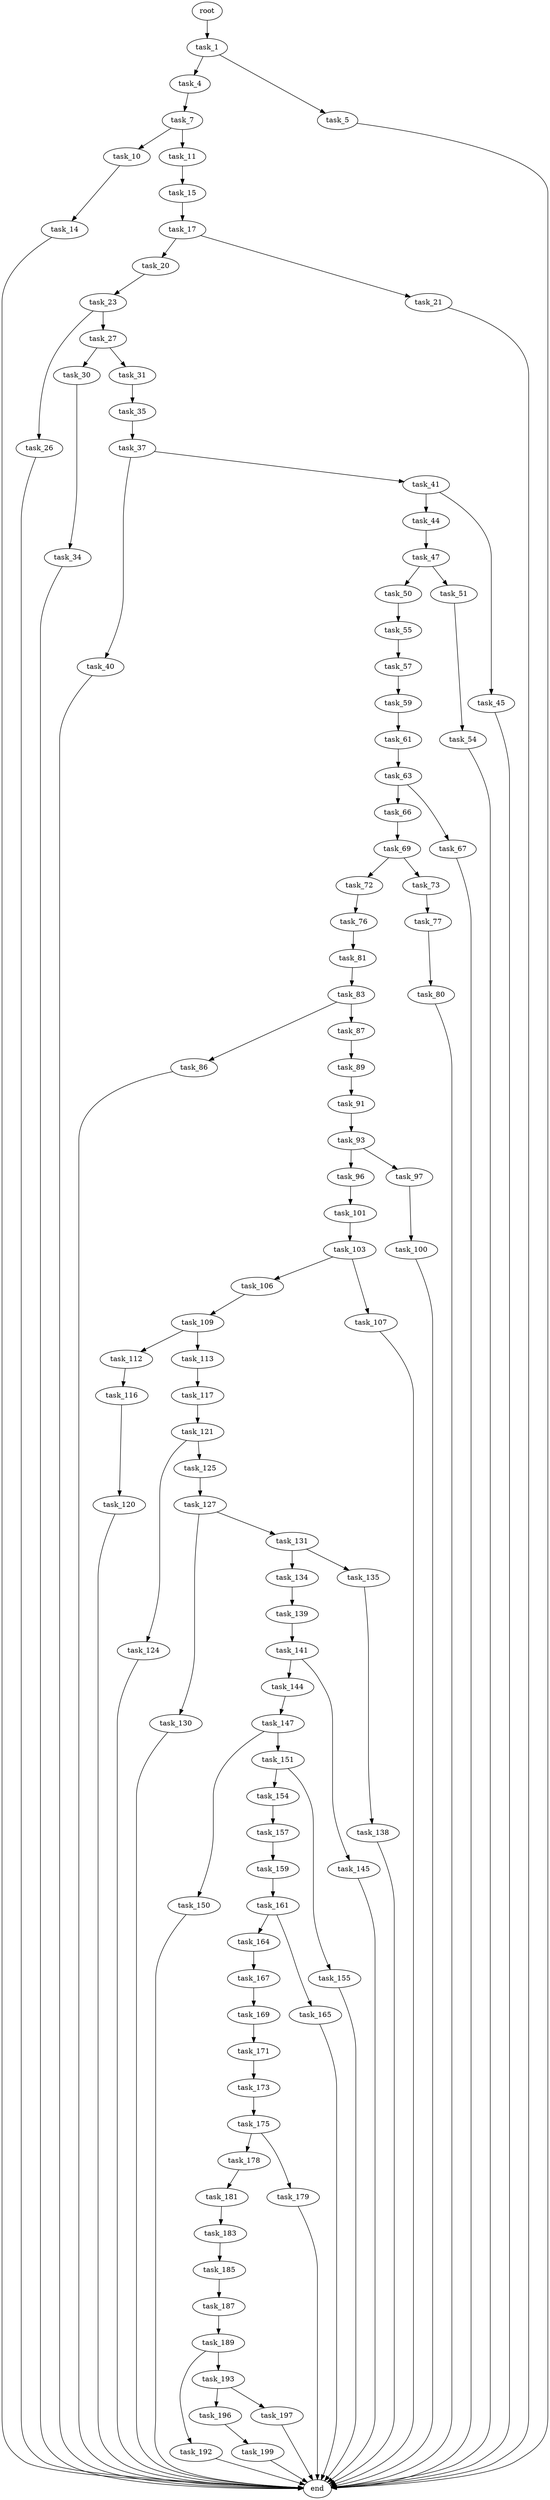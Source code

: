 digraph G {
  root [size="0.000000"];
  task_1 [size="231928233984.000000"];
  task_4 [size="314724803164.000000"];
  task_5 [size="549755813888.000000"];
  task_7 [size="17485413416.000000"];
  end [size="0.000000"];
  task_10 [size="8589934592.000000"];
  task_11 [size="753867574200.000000"];
  task_14 [size="2459950243.000000"];
  task_15 [size="549755813888.000000"];
  task_17 [size="36756990086.000000"];
  task_20 [size="9315193564.000000"];
  task_21 [size="465450223524.000000"];
  task_23 [size="782757789696.000000"];
  task_26 [size="349407094362.000000"];
  task_27 [size="17006442101.000000"];
  task_30 [size="231928233984.000000"];
  task_31 [size="48006127131.000000"];
  task_34 [size="357330894418.000000"];
  task_35 [size="1073741824000.000000"];
  task_37 [size="8589934592.000000"];
  task_40 [size="368293445632.000000"];
  task_41 [size="549755813888.000000"];
  task_44 [size="74061701938.000000"];
  task_45 [size="28016505580.000000"];
  task_47 [size="2010577900.000000"];
  task_50 [size="42728131278.000000"];
  task_51 [size="493281854054.000000"];
  task_55 [size="231928233984.000000"];
  task_54 [size="1412707467361.000000"];
  task_57 [size="68719476736.000000"];
  task_59 [size="549755813888.000000"];
  task_61 [size="134217728000.000000"];
  task_63 [size="782757789696.000000"];
  task_66 [size="3088191171.000000"];
  task_67 [size="331725641260.000000"];
  task_69 [size="549755813888.000000"];
  task_72 [size="143620438574.000000"];
  task_73 [size="28991029248.000000"];
  task_76 [size="2356210182.000000"];
  task_77 [size="782757789696.000000"];
  task_81 [size="134217728000.000000"];
  task_80 [size="1311457847.000000"];
  task_83 [size="100176430980.000000"];
  task_86 [size="582505987191.000000"];
  task_87 [size="30000386412.000000"];
  task_89 [size="60774860297.000000"];
  task_91 [size="291979152296.000000"];
  task_93 [size="425028831271.000000"];
  task_96 [size="988951601.000000"];
  task_97 [size="28991029248.000000"];
  task_101 [size="8589934592.000000"];
  task_100 [size="26234665376.000000"];
  task_103 [size="28991029248.000000"];
  task_106 [size="28991029248.000000"];
  task_107 [size="80036316364.000000"];
  task_109 [size="231928233984.000000"];
  task_112 [size="860223305169.000000"];
  task_113 [size="231928233984.000000"];
  task_116 [size="35716364443.000000"];
  task_117 [size="16574259636.000000"];
  task_120 [size="71280440640.000000"];
  task_121 [size="1073741824000.000000"];
  task_124 [size="19032517312.000000"];
  task_125 [size="213388951742.000000"];
  task_127 [size="231928233984.000000"];
  task_130 [size="1353139905.000000"];
  task_131 [size="7829241525.000000"];
  task_134 [size="7844299902.000000"];
  task_135 [size="26330028651.000000"];
  task_139 [size="419537360754.000000"];
  task_138 [size="4437732607.000000"];
  task_141 [size="12209439672.000000"];
  task_144 [size="782757789696.000000"];
  task_145 [size="1331570378.000000"];
  task_147 [size="191878282704.000000"];
  task_150 [size="76887092643.000000"];
  task_151 [size="26086144088.000000"];
  task_154 [size="316282054438.000000"];
  task_155 [size="2756733671.000000"];
  task_157 [size="194345450642.000000"];
  task_159 [size="2110319776.000000"];
  task_161 [size="90541010110.000000"];
  task_164 [size="28991029248.000000"];
  task_165 [size="782757789696.000000"];
  task_167 [size="4017030167.000000"];
  task_169 [size="24309674848.000000"];
  task_171 [size="7328620623.000000"];
  task_173 [size="396696434754.000000"];
  task_175 [size="1601115186.000000"];
  task_178 [size="7001682905.000000"];
  task_179 [size="10023990482.000000"];
  task_181 [size="607375089152.000000"];
  task_183 [size="79317793821.000000"];
  task_185 [size="134217728000.000000"];
  task_187 [size="1073741824000.000000"];
  task_189 [size="1073741824000.000000"];
  task_192 [size="231928233984.000000"];
  task_193 [size="134217728000.000000"];
  task_196 [size="368293445632.000000"];
  task_197 [size="8589934592.000000"];
  task_199 [size="782757789696.000000"];

  root -> task_1 [size="1.000000"];
  task_1 -> task_4 [size="301989888.000000"];
  task_1 -> task_5 [size="301989888.000000"];
  task_4 -> task_7 [size="301989888.000000"];
  task_5 -> end [size="1.000000"];
  task_7 -> task_10 [size="679477248.000000"];
  task_7 -> task_11 [size="679477248.000000"];
  task_10 -> task_14 [size="33554432.000000"];
  task_11 -> task_15 [size="536870912.000000"];
  task_14 -> end [size="1.000000"];
  task_15 -> task_17 [size="536870912.000000"];
  task_17 -> task_20 [size="679477248.000000"];
  task_17 -> task_21 [size="679477248.000000"];
  task_20 -> task_23 [size="411041792.000000"];
  task_21 -> end [size="1.000000"];
  task_23 -> task_26 [size="679477248.000000"];
  task_23 -> task_27 [size="679477248.000000"];
  task_26 -> end [size="1.000000"];
  task_27 -> task_30 [size="301989888.000000"];
  task_27 -> task_31 [size="301989888.000000"];
  task_30 -> task_34 [size="301989888.000000"];
  task_31 -> task_35 [size="75497472.000000"];
  task_34 -> end [size="1.000000"];
  task_35 -> task_37 [size="838860800.000000"];
  task_37 -> task_40 [size="33554432.000000"];
  task_37 -> task_41 [size="33554432.000000"];
  task_40 -> end [size="1.000000"];
  task_41 -> task_44 [size="536870912.000000"];
  task_41 -> task_45 [size="536870912.000000"];
  task_44 -> task_47 [size="75497472.000000"];
  task_45 -> end [size="1.000000"];
  task_47 -> task_50 [size="75497472.000000"];
  task_47 -> task_51 [size="75497472.000000"];
  task_50 -> task_55 [size="838860800.000000"];
  task_51 -> task_54 [size="838860800.000000"];
  task_55 -> task_57 [size="301989888.000000"];
  task_54 -> end [size="1.000000"];
  task_57 -> task_59 [size="134217728.000000"];
  task_59 -> task_61 [size="536870912.000000"];
  task_61 -> task_63 [size="209715200.000000"];
  task_63 -> task_66 [size="679477248.000000"];
  task_63 -> task_67 [size="679477248.000000"];
  task_66 -> task_69 [size="75497472.000000"];
  task_67 -> end [size="1.000000"];
  task_69 -> task_72 [size="536870912.000000"];
  task_69 -> task_73 [size="536870912.000000"];
  task_72 -> task_76 [size="209715200.000000"];
  task_73 -> task_77 [size="75497472.000000"];
  task_76 -> task_81 [size="134217728.000000"];
  task_77 -> task_80 [size="679477248.000000"];
  task_81 -> task_83 [size="209715200.000000"];
  task_80 -> end [size="1.000000"];
  task_83 -> task_86 [size="134217728.000000"];
  task_83 -> task_87 [size="134217728.000000"];
  task_86 -> end [size="1.000000"];
  task_87 -> task_89 [size="134217728.000000"];
  task_89 -> task_91 [size="75497472.000000"];
  task_91 -> task_93 [size="536870912.000000"];
  task_93 -> task_96 [size="838860800.000000"];
  task_93 -> task_97 [size="838860800.000000"];
  task_96 -> task_101 [size="33554432.000000"];
  task_97 -> task_100 [size="75497472.000000"];
  task_101 -> task_103 [size="33554432.000000"];
  task_100 -> end [size="1.000000"];
  task_103 -> task_106 [size="75497472.000000"];
  task_103 -> task_107 [size="75497472.000000"];
  task_106 -> task_109 [size="75497472.000000"];
  task_107 -> end [size="1.000000"];
  task_109 -> task_112 [size="301989888.000000"];
  task_109 -> task_113 [size="301989888.000000"];
  task_112 -> task_116 [size="679477248.000000"];
  task_113 -> task_117 [size="301989888.000000"];
  task_116 -> task_120 [size="679477248.000000"];
  task_117 -> task_121 [size="411041792.000000"];
  task_120 -> end [size="1.000000"];
  task_121 -> task_124 [size="838860800.000000"];
  task_121 -> task_125 [size="838860800.000000"];
  task_124 -> end [size="1.000000"];
  task_125 -> task_127 [size="411041792.000000"];
  task_127 -> task_130 [size="301989888.000000"];
  task_127 -> task_131 [size="301989888.000000"];
  task_130 -> end [size="1.000000"];
  task_131 -> task_134 [size="411041792.000000"];
  task_131 -> task_135 [size="411041792.000000"];
  task_134 -> task_139 [size="134217728.000000"];
  task_135 -> task_138 [size="75497472.000000"];
  task_139 -> task_141 [size="411041792.000000"];
  task_138 -> end [size="1.000000"];
  task_141 -> task_144 [size="209715200.000000"];
  task_141 -> task_145 [size="209715200.000000"];
  task_144 -> task_147 [size="679477248.000000"];
  task_145 -> end [size="1.000000"];
  task_147 -> task_150 [size="134217728.000000"];
  task_147 -> task_151 [size="134217728.000000"];
  task_150 -> end [size="1.000000"];
  task_151 -> task_154 [size="536870912.000000"];
  task_151 -> task_155 [size="536870912.000000"];
  task_154 -> task_157 [size="679477248.000000"];
  task_155 -> end [size="1.000000"];
  task_157 -> task_159 [size="301989888.000000"];
  task_159 -> task_161 [size="33554432.000000"];
  task_161 -> task_164 [size="75497472.000000"];
  task_161 -> task_165 [size="75497472.000000"];
  task_164 -> task_167 [size="75497472.000000"];
  task_165 -> end [size="1.000000"];
  task_167 -> task_169 [size="75497472.000000"];
  task_169 -> task_171 [size="411041792.000000"];
  task_171 -> task_173 [size="209715200.000000"];
  task_173 -> task_175 [size="411041792.000000"];
  task_175 -> task_178 [size="33554432.000000"];
  task_175 -> task_179 [size="33554432.000000"];
  task_178 -> task_181 [size="33554432.000000"];
  task_179 -> end [size="1.000000"];
  task_181 -> task_183 [size="536870912.000000"];
  task_183 -> task_185 [size="75497472.000000"];
  task_185 -> task_187 [size="209715200.000000"];
  task_187 -> task_189 [size="838860800.000000"];
  task_189 -> task_192 [size="838860800.000000"];
  task_189 -> task_193 [size="838860800.000000"];
  task_192 -> end [size="1.000000"];
  task_193 -> task_196 [size="209715200.000000"];
  task_193 -> task_197 [size="209715200.000000"];
  task_196 -> task_199 [size="411041792.000000"];
  task_197 -> end [size="1.000000"];
  task_199 -> end [size="1.000000"];
}
